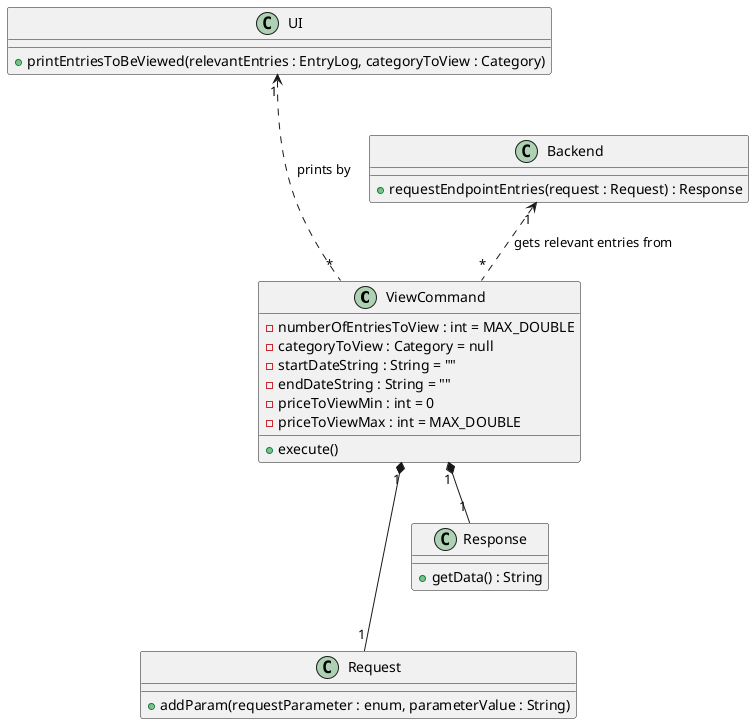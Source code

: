 @startuml
'https://plantuml.com/class-diagram

class ViewCommand {
- numberOfEntriesToView : int = MAX_DOUBLE
- categoryToView : Category = null
- startDateString : String = ""
- endDateString : String = ""
- priceToViewMin : int = 0
- priceToViewMax : int = MAX_DOUBLE
+ execute()
}

class UI{
+printEntriesToBeViewed(relevantEntries : EntryLog, categoryToView : Category)
}
class Backend{
+requestEndpointEntries(request : Request) : Response
}
class Request{
+addParam(requestParameter : enum, parameterValue : String)
}
class Response{
+ getData() : String
}
UI "1" <... "*" ViewCommand : prints by
Backend "1" <.. "*" ViewCommand : gets relevant entries from
ViewCommand "1" *--- "1" Request
ViewCommand "1" *-- "1" Response


@enduml